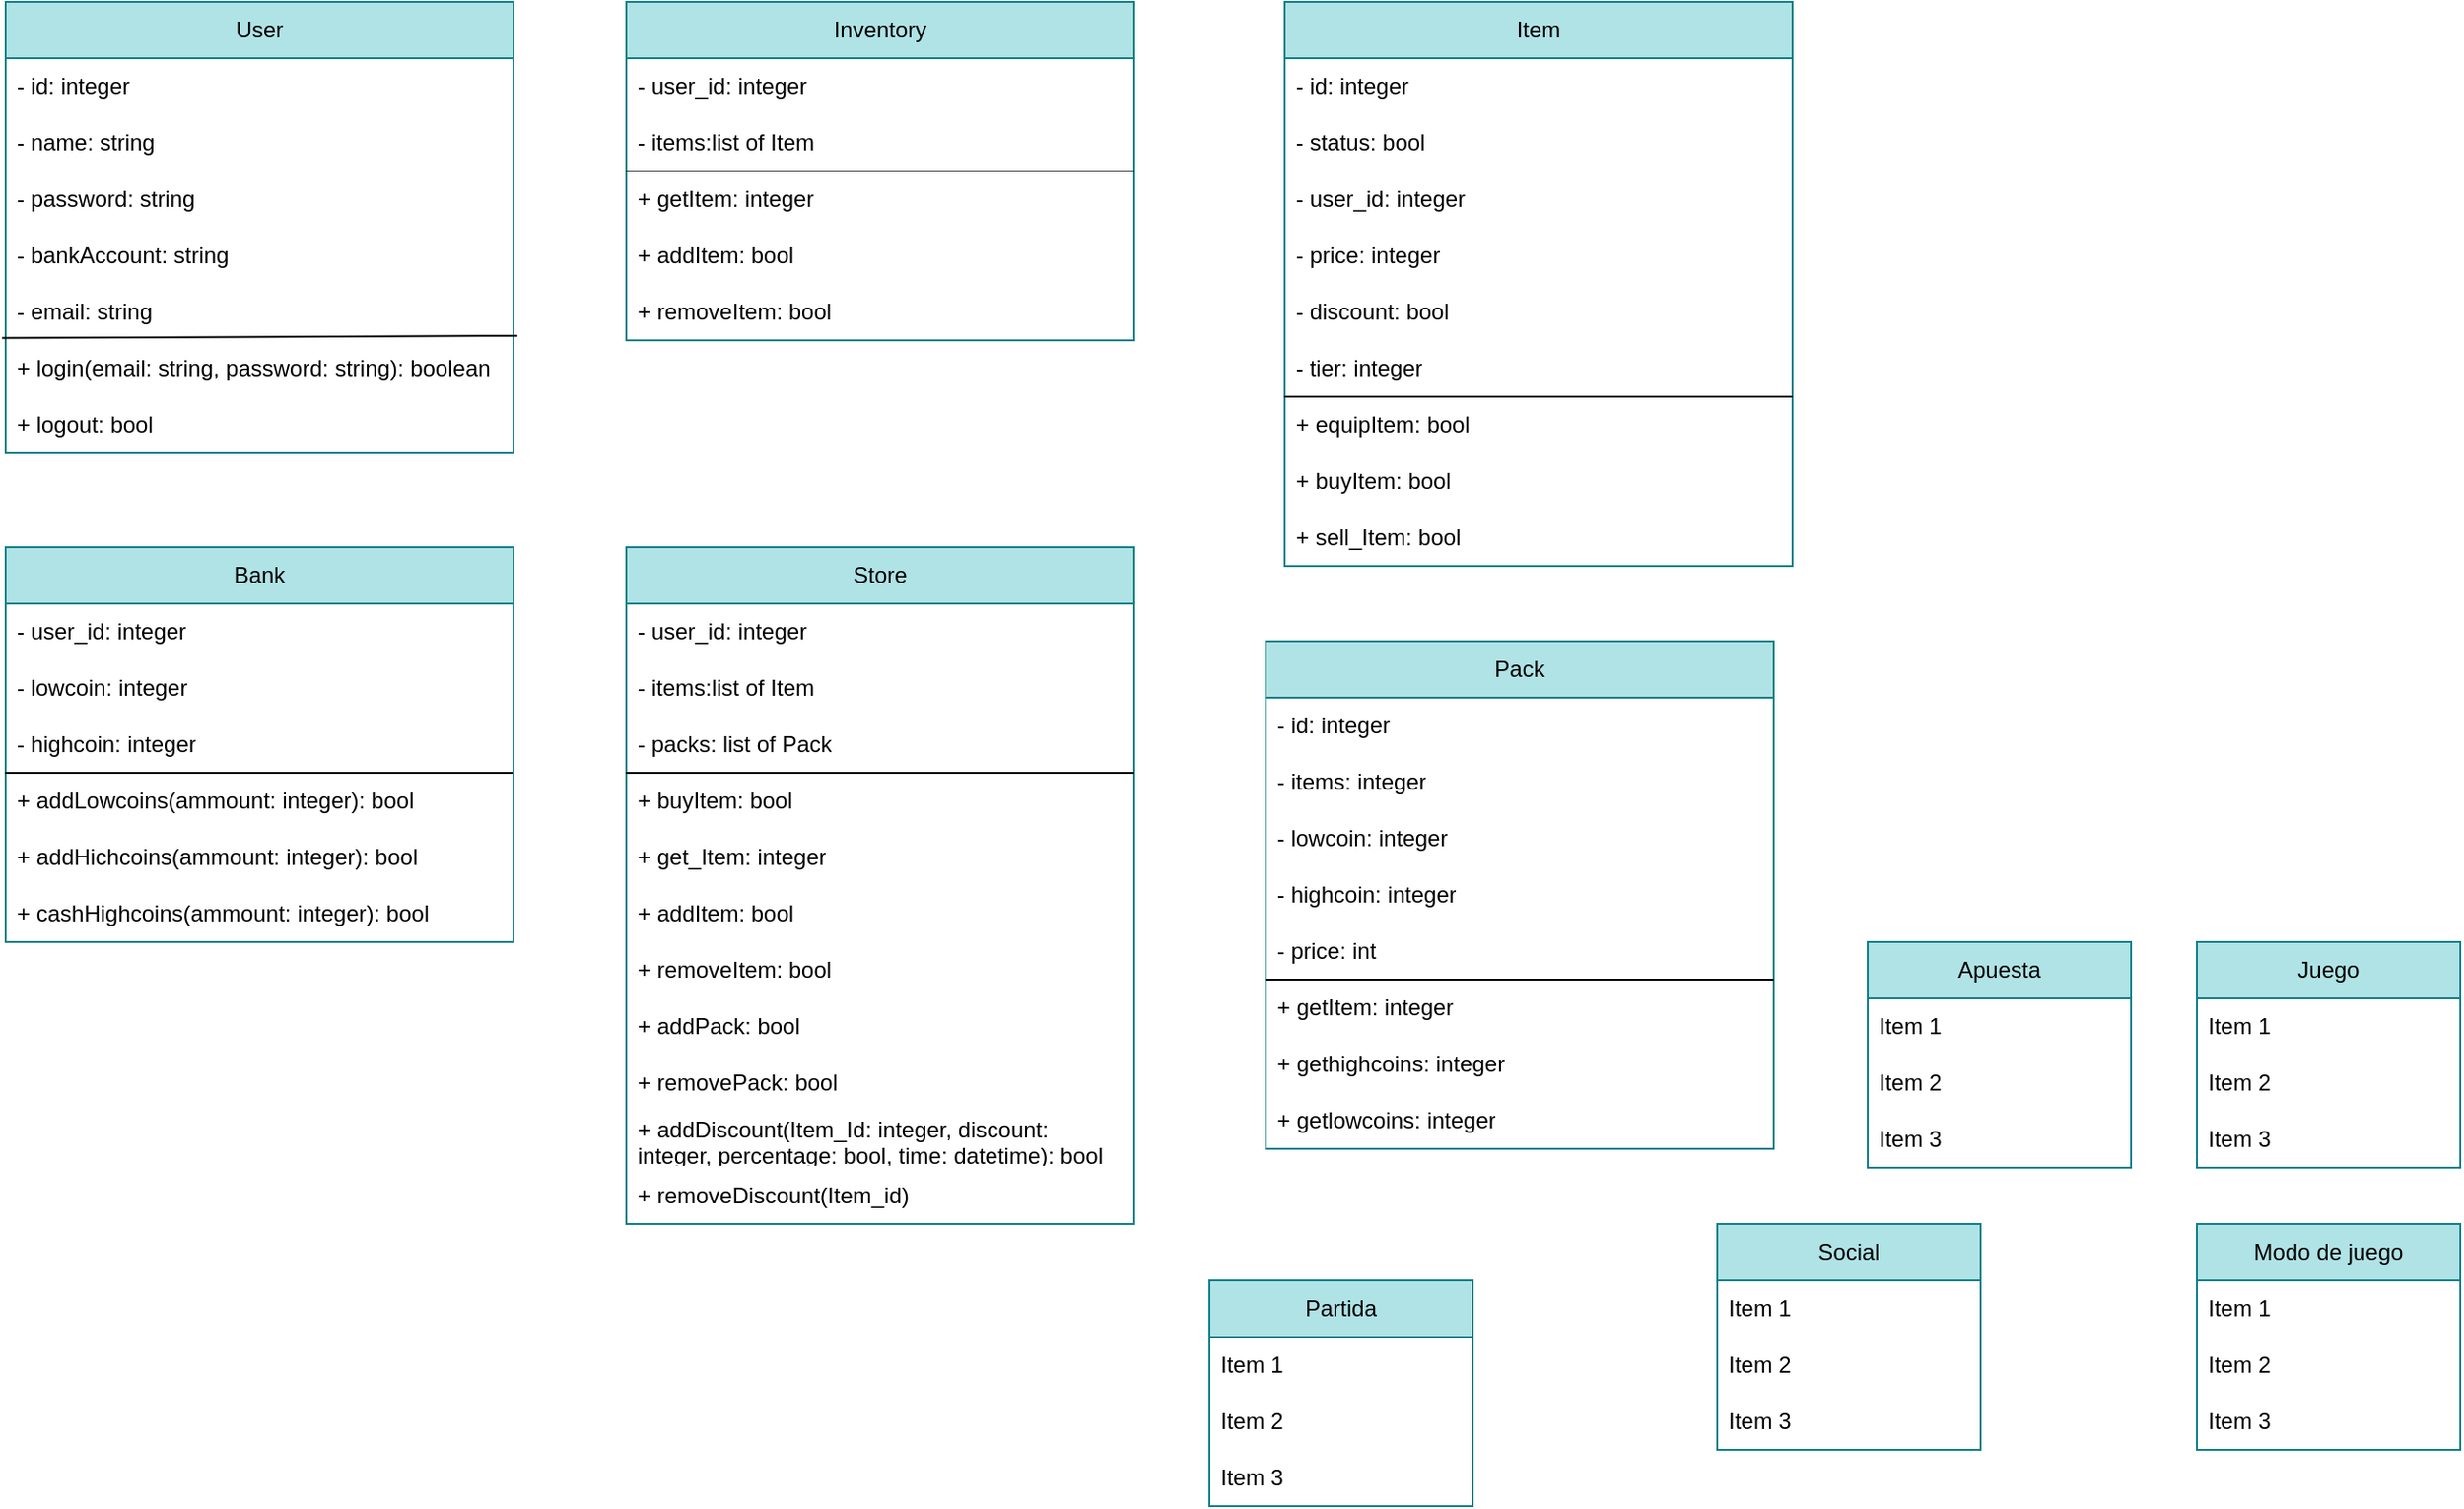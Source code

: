 <mxfile version="21.1.8" type="github">
  <diagram name="Page-1" id="86LGIHNQrir9bXh9BtMy">
    <mxGraphModel dx="1362" dy="713" grid="1" gridSize="10" guides="1" tooltips="1" connect="1" arrows="1" fold="1" page="1" pageScale="1" pageWidth="850" pageHeight="1100" math="0" shadow="0">
      <root>
        <mxCell id="0" />
        <mxCell id="1" parent="0" />
        <mxCell id="L0IoAVmVPzkokYVJZ-Xs-1" value="User" style="swimlane;fontStyle=0;childLayout=stackLayout;horizontal=1;startSize=30;horizontalStack=0;resizeParent=1;resizeParentMax=0;resizeLast=0;collapsible=1;marginBottom=0;whiteSpace=wrap;html=1;fillColor=#b0e3e6;strokeColor=#0e8088;" parent="1" vertex="1">
          <mxGeometry x="40" y="140" width="270" height="240" as="geometry" />
        </mxCell>
        <mxCell id="CtRNFP9WD__vj1TVYb57-6" value="- id: integer" style="text;strokeColor=none;fillColor=none;align=left;verticalAlign=middle;spacingLeft=4;spacingRight=4;overflow=hidden;points=[[0,0.5],[1,0.5]];portConstraint=eastwest;rotatable=0;whiteSpace=wrap;html=1;" parent="L0IoAVmVPzkokYVJZ-Xs-1" vertex="1">
          <mxGeometry y="30" width="270" height="30" as="geometry" />
        </mxCell>
        <mxCell id="L0IoAVmVPzkokYVJZ-Xs-2" value="- name: string" style="text;strokeColor=none;fillColor=none;align=left;verticalAlign=middle;spacingLeft=4;spacingRight=4;overflow=hidden;points=[[0,0.5],[1,0.5]];portConstraint=eastwest;rotatable=0;whiteSpace=wrap;html=1;" parent="L0IoAVmVPzkokYVJZ-Xs-1" vertex="1">
          <mxGeometry y="60" width="270" height="30" as="geometry" />
        </mxCell>
        <mxCell id="L0IoAVmVPzkokYVJZ-Xs-3" value="- password: string" style="text;strokeColor=none;fillColor=none;align=left;verticalAlign=middle;spacingLeft=4;spacingRight=4;overflow=hidden;points=[[0,0.5],[1,0.5]];portConstraint=eastwest;rotatable=0;whiteSpace=wrap;html=1;" parent="L0IoAVmVPzkokYVJZ-Xs-1" vertex="1">
          <mxGeometry y="90" width="270" height="30" as="geometry" />
        </mxCell>
        <mxCell id="L0IoAVmVPzkokYVJZ-Xs-4" value="- bankAccount: string" style="text;strokeColor=none;fillColor=none;align=left;verticalAlign=middle;spacingLeft=4;spacingRight=4;overflow=hidden;points=[[0,0.5],[1,0.5]];portConstraint=eastwest;rotatable=0;whiteSpace=wrap;html=1;" parent="L0IoAVmVPzkokYVJZ-Xs-1" vertex="1">
          <mxGeometry y="120" width="270" height="30" as="geometry" />
        </mxCell>
        <mxCell id="CtRNFP9WD__vj1TVYb57-1" value="- email: string" style="text;strokeColor=none;fillColor=none;align=left;verticalAlign=middle;spacingLeft=4;spacingRight=4;overflow=hidden;points=[[0,0.5],[1,0.5]];portConstraint=eastwest;rotatable=0;whiteSpace=wrap;html=1;" parent="L0IoAVmVPzkokYVJZ-Xs-1" vertex="1">
          <mxGeometry y="150" width="270" height="30" as="geometry" />
        </mxCell>
        <mxCell id="CtRNFP9WD__vj1TVYb57-2" value="&lt;div&gt;+ login(email: string, password: string): boolean&lt;/div&gt;" style="text;strokeColor=none;fillColor=none;align=left;verticalAlign=middle;spacingLeft=4;spacingRight=4;overflow=hidden;points=[[0,0.5],[1,0.5]];portConstraint=eastwest;rotatable=0;whiteSpace=wrap;html=1;strokeWidth=1;perimeterSpacing=1;" parent="L0IoAVmVPzkokYVJZ-Xs-1" vertex="1">
          <mxGeometry y="180" width="270" height="30" as="geometry" />
        </mxCell>
        <mxCell id="CtRNFP9WD__vj1TVYb57-3" value="+ logout: bool" style="text;strokeColor=none;fillColor=none;align=left;verticalAlign=middle;spacingLeft=4;spacingRight=4;overflow=hidden;points=[[0,0.5],[1,0.5]];portConstraint=eastwest;rotatable=0;whiteSpace=wrap;html=1;" parent="L0IoAVmVPzkokYVJZ-Xs-1" vertex="1">
          <mxGeometry y="210" width="270" height="30" as="geometry" />
        </mxCell>
        <mxCell id="CtRNFP9WD__vj1TVYb57-5" value="" style="endArrow=none;html=1;rounded=0;entryX=1.004;entryY=-0.044;entryDx=0;entryDy=0;entryPerimeter=0;exitX=-0.007;exitY=0.959;exitDx=0;exitDy=0;exitPerimeter=0;" parent="L0IoAVmVPzkokYVJZ-Xs-1" source="CtRNFP9WD__vj1TVYb57-1" target="CtRNFP9WD__vj1TVYb57-2" edge="1">
          <mxGeometry width="50" height="50" relative="1" as="geometry">
            <mxPoint x="140" y="300" as="sourcePoint" />
            <mxPoint x="190" y="250" as="targetPoint" />
          </mxGeometry>
        </mxCell>
        <mxCell id="L0IoAVmVPzkokYVJZ-Xs-5" value="Inventory" style="swimlane;fontStyle=0;childLayout=stackLayout;horizontal=1;startSize=30;horizontalStack=0;resizeParent=1;resizeParentMax=0;resizeLast=0;collapsible=1;marginBottom=0;whiteSpace=wrap;html=1;fillColor=#b0e3e6;strokeColor=#0e8088;" parent="1" vertex="1">
          <mxGeometry x="370" y="140" width="270" height="180" as="geometry" />
        </mxCell>
        <mxCell id="L0IoAVmVPzkokYVJZ-Xs-6" value="- user_id: integer" style="text;strokeColor=none;fillColor=none;align=left;verticalAlign=middle;spacingLeft=4;spacingRight=4;overflow=hidden;points=[[0,0.5],[1,0.5]];portConstraint=eastwest;rotatable=0;whiteSpace=wrap;html=1;" parent="L0IoAVmVPzkokYVJZ-Xs-5" vertex="1">
          <mxGeometry y="30" width="270" height="30" as="geometry" />
        </mxCell>
        <mxCell id="L0IoAVmVPzkokYVJZ-Xs-7" value="- items:list of Item" style="text;strokeColor=none;fillColor=none;align=left;verticalAlign=middle;spacingLeft=4;spacingRight=4;overflow=hidden;points=[[0,0.5],[1,0.5]];portConstraint=eastwest;rotatable=0;whiteSpace=wrap;html=1;" parent="L0IoAVmVPzkokYVJZ-Xs-5" vertex="1">
          <mxGeometry y="60" width="270" height="30" as="geometry" />
        </mxCell>
        <mxCell id="L0IoAVmVPzkokYVJZ-Xs-8" value="&lt;div&gt;+ getItem: integer&lt;/div&gt;" style="text;strokeColor=none;fillColor=none;align=left;verticalAlign=middle;spacingLeft=4;spacingRight=4;overflow=hidden;points=[[0,0.5],[1,0.5]];portConstraint=eastwest;rotatable=0;whiteSpace=wrap;html=1;" parent="L0IoAVmVPzkokYVJZ-Xs-5" vertex="1">
          <mxGeometry y="90" width="270" height="30" as="geometry" />
        </mxCell>
        <mxCell id="CtRNFP9WD__vj1TVYb57-7" value="" style="endArrow=none;html=1;rounded=0;entryX=1;entryY=0;entryDx=0;entryDy=0;entryPerimeter=0;exitX=-0.001;exitY=-0.002;exitDx=0;exitDy=0;exitPerimeter=0;" parent="L0IoAVmVPzkokYVJZ-Xs-5" source="L0IoAVmVPzkokYVJZ-Xs-8" target="L0IoAVmVPzkokYVJZ-Xs-8" edge="1">
          <mxGeometry width="50" height="50" relative="1" as="geometry">
            <mxPoint x="-80" y="200" as="sourcePoint" />
            <mxPoint x="-30" y="150" as="targetPoint" />
          </mxGeometry>
        </mxCell>
        <mxCell id="CtRNFP9WD__vj1TVYb57-8" value="+ addItem: bool" style="text;strokeColor=none;fillColor=none;align=left;verticalAlign=middle;spacingLeft=4;spacingRight=4;overflow=hidden;points=[[0,0.5],[1,0.5]];portConstraint=eastwest;rotatable=0;whiteSpace=wrap;html=1;" parent="L0IoAVmVPzkokYVJZ-Xs-5" vertex="1">
          <mxGeometry y="120" width="270" height="30" as="geometry" />
        </mxCell>
        <mxCell id="CtRNFP9WD__vj1TVYb57-9" value="+ removeItem: bool" style="text;strokeColor=none;fillColor=none;align=left;verticalAlign=middle;spacingLeft=4;spacingRight=4;overflow=hidden;points=[[0,0.5],[1,0.5]];portConstraint=eastwest;rotatable=0;whiteSpace=wrap;html=1;" parent="L0IoAVmVPzkokYVJZ-Xs-5" vertex="1">
          <mxGeometry y="150" width="270" height="30" as="geometry" />
        </mxCell>
        <mxCell id="L0IoAVmVPzkokYVJZ-Xs-13" value="Partida" style="swimlane;fontStyle=0;childLayout=stackLayout;horizontal=1;startSize=30;horizontalStack=0;resizeParent=1;resizeParentMax=0;resizeLast=0;collapsible=1;marginBottom=0;whiteSpace=wrap;html=1;fillColor=#b0e3e6;strokeColor=#0e8088;" parent="1" vertex="1">
          <mxGeometry x="680" y="820" width="140" height="120" as="geometry" />
        </mxCell>
        <mxCell id="L0IoAVmVPzkokYVJZ-Xs-14" value="Item 1" style="text;strokeColor=none;fillColor=none;align=left;verticalAlign=middle;spacingLeft=4;spacingRight=4;overflow=hidden;points=[[0,0.5],[1,0.5]];portConstraint=eastwest;rotatable=0;whiteSpace=wrap;html=1;" parent="L0IoAVmVPzkokYVJZ-Xs-13" vertex="1">
          <mxGeometry y="30" width="140" height="30" as="geometry" />
        </mxCell>
        <mxCell id="L0IoAVmVPzkokYVJZ-Xs-15" value="Item 2" style="text;strokeColor=none;fillColor=none;align=left;verticalAlign=middle;spacingLeft=4;spacingRight=4;overflow=hidden;points=[[0,0.5],[1,0.5]];portConstraint=eastwest;rotatable=0;whiteSpace=wrap;html=1;" parent="L0IoAVmVPzkokYVJZ-Xs-13" vertex="1">
          <mxGeometry y="60" width="140" height="30" as="geometry" />
        </mxCell>
        <mxCell id="L0IoAVmVPzkokYVJZ-Xs-16" value="Item 3" style="text;strokeColor=none;fillColor=none;align=left;verticalAlign=middle;spacingLeft=4;spacingRight=4;overflow=hidden;points=[[0,0.5],[1,0.5]];portConstraint=eastwest;rotatable=0;whiteSpace=wrap;html=1;" parent="L0IoAVmVPzkokYVJZ-Xs-13" vertex="1">
          <mxGeometry y="90" width="140" height="30" as="geometry" />
        </mxCell>
        <mxCell id="L0IoAVmVPzkokYVJZ-Xs-17" value="Apuesta" style="swimlane;fontStyle=0;childLayout=stackLayout;horizontal=1;startSize=30;horizontalStack=0;resizeParent=1;resizeParentMax=0;resizeLast=0;collapsible=1;marginBottom=0;whiteSpace=wrap;html=1;fillColor=#b0e3e6;strokeColor=#0e8088;" parent="1" vertex="1">
          <mxGeometry x="1030" y="640" width="140" height="120" as="geometry" />
        </mxCell>
        <mxCell id="L0IoAVmVPzkokYVJZ-Xs-18" value="Item 1" style="text;strokeColor=none;fillColor=none;align=left;verticalAlign=middle;spacingLeft=4;spacingRight=4;overflow=hidden;points=[[0,0.5],[1,0.5]];portConstraint=eastwest;rotatable=0;whiteSpace=wrap;html=1;" parent="L0IoAVmVPzkokYVJZ-Xs-17" vertex="1">
          <mxGeometry y="30" width="140" height="30" as="geometry" />
        </mxCell>
        <mxCell id="L0IoAVmVPzkokYVJZ-Xs-19" value="Item 2" style="text;strokeColor=none;fillColor=none;align=left;verticalAlign=middle;spacingLeft=4;spacingRight=4;overflow=hidden;points=[[0,0.5],[1,0.5]];portConstraint=eastwest;rotatable=0;whiteSpace=wrap;html=1;" parent="L0IoAVmVPzkokYVJZ-Xs-17" vertex="1">
          <mxGeometry y="60" width="140" height="30" as="geometry" />
        </mxCell>
        <mxCell id="L0IoAVmVPzkokYVJZ-Xs-20" value="Item 3" style="text;strokeColor=none;fillColor=none;align=left;verticalAlign=middle;spacingLeft=4;spacingRight=4;overflow=hidden;points=[[0,0.5],[1,0.5]];portConstraint=eastwest;rotatable=0;whiteSpace=wrap;html=1;" parent="L0IoAVmVPzkokYVJZ-Xs-17" vertex="1">
          <mxGeometry y="90" width="140" height="30" as="geometry" />
        </mxCell>
        <mxCell id="L0IoAVmVPzkokYVJZ-Xs-21" value="Social" style="swimlane;fontStyle=0;childLayout=stackLayout;horizontal=1;startSize=30;horizontalStack=0;resizeParent=1;resizeParentMax=0;resizeLast=0;collapsible=1;marginBottom=0;whiteSpace=wrap;html=1;fillColor=#b0e3e6;strokeColor=#0e8088;" parent="1" vertex="1">
          <mxGeometry x="950" y="790" width="140" height="120" as="geometry" />
        </mxCell>
        <mxCell id="L0IoAVmVPzkokYVJZ-Xs-22" value="Item 1" style="text;strokeColor=none;fillColor=none;align=left;verticalAlign=middle;spacingLeft=4;spacingRight=4;overflow=hidden;points=[[0,0.5],[1,0.5]];portConstraint=eastwest;rotatable=0;whiteSpace=wrap;html=1;" parent="L0IoAVmVPzkokYVJZ-Xs-21" vertex="1">
          <mxGeometry y="30" width="140" height="30" as="geometry" />
        </mxCell>
        <mxCell id="L0IoAVmVPzkokYVJZ-Xs-23" value="Item 2" style="text;strokeColor=none;fillColor=none;align=left;verticalAlign=middle;spacingLeft=4;spacingRight=4;overflow=hidden;points=[[0,0.5],[1,0.5]];portConstraint=eastwest;rotatable=0;whiteSpace=wrap;html=1;" parent="L0IoAVmVPzkokYVJZ-Xs-21" vertex="1">
          <mxGeometry y="60" width="140" height="30" as="geometry" />
        </mxCell>
        <mxCell id="L0IoAVmVPzkokYVJZ-Xs-24" value="Item 3" style="text;strokeColor=none;fillColor=none;align=left;verticalAlign=middle;spacingLeft=4;spacingRight=4;overflow=hidden;points=[[0,0.5],[1,0.5]];portConstraint=eastwest;rotatable=0;whiteSpace=wrap;html=1;" parent="L0IoAVmVPzkokYVJZ-Xs-21" vertex="1">
          <mxGeometry y="90" width="140" height="30" as="geometry" />
        </mxCell>
        <mxCell id="CtRNFP9WD__vj1TVYb57-11" value="Item" style="swimlane;fontStyle=0;childLayout=stackLayout;horizontal=1;startSize=30;horizontalStack=0;resizeParent=1;resizeParentMax=0;resizeLast=0;collapsible=1;marginBottom=0;whiteSpace=wrap;html=1;fillColor=#b0e3e6;strokeColor=#0e8088;" parent="1" vertex="1">
          <mxGeometry x="720" y="140" width="270" height="300" as="geometry" />
        </mxCell>
        <mxCell id="CtRNFP9WD__vj1TVYb57-18" value="- id: integer" style="text;strokeColor=none;fillColor=none;align=left;verticalAlign=middle;spacingLeft=4;spacingRight=4;overflow=hidden;points=[[0,0.5],[1,0.5]];portConstraint=eastwest;rotatable=0;whiteSpace=wrap;html=1;" parent="CtRNFP9WD__vj1TVYb57-11" vertex="1">
          <mxGeometry y="30" width="270" height="30" as="geometry" />
        </mxCell>
        <mxCell id="CtRNFP9WD__vj1TVYb57-45" value="- status: bool" style="text;strokeColor=none;fillColor=none;align=left;verticalAlign=middle;spacingLeft=4;spacingRight=4;overflow=hidden;points=[[0,0.5],[1,0.5]];portConstraint=eastwest;rotatable=0;whiteSpace=wrap;html=1;" parent="CtRNFP9WD__vj1TVYb57-11" vertex="1">
          <mxGeometry y="60" width="270" height="30" as="geometry" />
        </mxCell>
        <mxCell id="CtRNFP9WD__vj1TVYb57-12" value="- user_id: integer" style="text;strokeColor=none;fillColor=none;align=left;verticalAlign=middle;spacingLeft=4;spacingRight=4;overflow=hidden;points=[[0,0.5],[1,0.5]];portConstraint=eastwest;rotatable=0;whiteSpace=wrap;html=1;" parent="CtRNFP9WD__vj1TVYb57-11" vertex="1">
          <mxGeometry y="90" width="270" height="30" as="geometry" />
        </mxCell>
        <mxCell id="CtRNFP9WD__vj1TVYb57-19" value="- price: integer" style="text;strokeColor=none;fillColor=none;align=left;verticalAlign=middle;spacingLeft=4;spacingRight=4;overflow=hidden;points=[[0,0.5],[1,0.5]];portConstraint=eastwest;rotatable=0;whiteSpace=wrap;html=1;" parent="CtRNFP9WD__vj1TVYb57-11" vertex="1">
          <mxGeometry y="120" width="270" height="30" as="geometry" />
        </mxCell>
        <mxCell id="CtRNFP9WD__vj1TVYb57-50" value="- discount: bool" style="text;strokeColor=none;fillColor=none;align=left;verticalAlign=middle;spacingLeft=4;spacingRight=4;overflow=hidden;points=[[0,0.5],[1,0.5]];portConstraint=eastwest;rotatable=0;whiteSpace=wrap;html=1;" parent="CtRNFP9WD__vj1TVYb57-11" vertex="1">
          <mxGeometry y="150" width="270" height="30" as="geometry" />
        </mxCell>
        <mxCell id="CtRNFP9WD__vj1TVYb57-20" value="- tier: integer" style="text;strokeColor=none;fillColor=none;align=left;verticalAlign=middle;spacingLeft=4;spacingRight=4;overflow=hidden;points=[[0,0.5],[1,0.5]];portConstraint=eastwest;rotatable=0;whiteSpace=wrap;html=1;" parent="CtRNFP9WD__vj1TVYb57-11" vertex="1">
          <mxGeometry y="180" width="270" height="30" as="geometry" />
        </mxCell>
        <mxCell id="CtRNFP9WD__vj1TVYb57-15" value="" style="endArrow=none;html=1;rounded=0;entryX=1;entryY=0;entryDx=0;entryDy=0;entryPerimeter=0;exitX=-0.001;exitY=-0.002;exitDx=0;exitDy=0;exitPerimeter=0;" parent="CtRNFP9WD__vj1TVYb57-11" source="CtRNFP9WD__vj1TVYb57-14" target="CtRNFP9WD__vj1TVYb57-14" edge="1">
          <mxGeometry width="50" height="50" relative="1" as="geometry">
            <mxPoint x="-80" y="200" as="sourcePoint" />
            <mxPoint x="-30" y="150" as="targetPoint" />
          </mxGeometry>
        </mxCell>
        <mxCell id="CtRNFP9WD__vj1TVYb57-14" value="+ equipItem: bool" style="text;strokeColor=none;fillColor=none;align=left;verticalAlign=middle;spacingLeft=4;spacingRight=4;overflow=hidden;points=[[0,0.5],[1,0.5]];portConstraint=eastwest;rotatable=0;whiteSpace=wrap;html=1;" parent="CtRNFP9WD__vj1TVYb57-11" vertex="1">
          <mxGeometry y="210" width="270" height="30" as="geometry" />
        </mxCell>
        <mxCell id="CtRNFP9WD__vj1TVYb57-16" value="+ buyItem: bool" style="text;strokeColor=none;fillColor=none;align=left;verticalAlign=middle;spacingLeft=4;spacingRight=4;overflow=hidden;points=[[0,0.5],[1,0.5]];portConstraint=eastwest;rotatable=0;whiteSpace=wrap;html=1;" parent="CtRNFP9WD__vj1TVYb57-11" vertex="1">
          <mxGeometry y="240" width="270" height="30" as="geometry" />
        </mxCell>
        <mxCell id="CtRNFP9WD__vj1TVYb57-17" value="+ sell_Item: bool" style="text;strokeColor=none;fillColor=none;align=left;verticalAlign=middle;spacingLeft=4;spacingRight=4;overflow=hidden;points=[[0,0.5],[1,0.5]];portConstraint=eastwest;rotatable=0;whiteSpace=wrap;html=1;" parent="CtRNFP9WD__vj1TVYb57-11" vertex="1">
          <mxGeometry y="270" width="270" height="30" as="geometry" />
        </mxCell>
        <mxCell id="CtRNFP9WD__vj1TVYb57-21" value="Bank" style="swimlane;fontStyle=0;childLayout=stackLayout;horizontal=1;startSize=30;horizontalStack=0;resizeParent=1;resizeParentMax=0;resizeLast=0;collapsible=1;marginBottom=0;whiteSpace=wrap;html=1;fillColor=#b0e3e6;strokeColor=#0e8088;" parent="1" vertex="1">
          <mxGeometry x="40" y="430" width="270" height="210" as="geometry" />
        </mxCell>
        <mxCell id="CtRNFP9WD__vj1TVYb57-22" value="- user_id: integer" style="text;strokeColor=none;fillColor=none;align=left;verticalAlign=middle;spacingLeft=4;spacingRight=4;overflow=hidden;points=[[0,0.5],[1,0.5]];portConstraint=eastwest;rotatable=0;whiteSpace=wrap;html=1;" parent="CtRNFP9WD__vj1TVYb57-21" vertex="1">
          <mxGeometry y="30" width="270" height="30" as="geometry" />
        </mxCell>
        <mxCell id="CtRNFP9WD__vj1TVYb57-23" value="&lt;div&gt;- lowcoin: integer&lt;/div&gt;" style="text;strokeColor=none;fillColor=none;align=left;verticalAlign=middle;spacingLeft=4;spacingRight=4;overflow=hidden;points=[[0,0.5],[1,0.5]];portConstraint=eastwest;rotatable=0;whiteSpace=wrap;html=1;" parent="CtRNFP9WD__vj1TVYb57-21" vertex="1">
          <mxGeometry y="60" width="270" height="30" as="geometry" />
        </mxCell>
        <mxCell id="CtRNFP9WD__vj1TVYb57-28" value="- highcoin: integer" style="text;strokeColor=none;fillColor=none;align=left;verticalAlign=middle;spacingLeft=4;spacingRight=4;overflow=hidden;points=[[0,0.5],[1,0.5]];portConstraint=eastwest;rotatable=0;whiteSpace=wrap;html=1;" parent="CtRNFP9WD__vj1TVYb57-21" vertex="1">
          <mxGeometry y="90" width="270" height="30" as="geometry" />
        </mxCell>
        <mxCell id="CtRNFP9WD__vj1TVYb57-24" value="&lt;div&gt;+ addLowcoins(ammount: integer): bool&amp;nbsp; &lt;br&gt;&lt;/div&gt;" style="text;strokeColor=none;fillColor=none;align=left;verticalAlign=middle;spacingLeft=4;spacingRight=4;overflow=hidden;points=[[0,0.5],[1,0.5]];portConstraint=eastwest;rotatable=0;whiteSpace=wrap;html=1;" parent="CtRNFP9WD__vj1TVYb57-21" vertex="1">
          <mxGeometry y="120" width="270" height="30" as="geometry" />
        </mxCell>
        <mxCell id="CtRNFP9WD__vj1TVYb57-25" value="" style="endArrow=none;html=1;rounded=0;entryX=1;entryY=0;entryDx=0;entryDy=0;entryPerimeter=0;exitX=-0.001;exitY=-0.002;exitDx=0;exitDy=0;exitPerimeter=0;" parent="CtRNFP9WD__vj1TVYb57-21" source="CtRNFP9WD__vj1TVYb57-24" target="CtRNFP9WD__vj1TVYb57-24" edge="1">
          <mxGeometry width="50" height="50" relative="1" as="geometry">
            <mxPoint x="-80" y="200" as="sourcePoint" />
            <mxPoint x="-30" y="150" as="targetPoint" />
          </mxGeometry>
        </mxCell>
        <mxCell id="CtRNFP9WD__vj1TVYb57-26" value="+ addHichcoins(ammount: integer): bool" style="text;strokeColor=none;fillColor=none;align=left;verticalAlign=middle;spacingLeft=4;spacingRight=4;overflow=hidden;points=[[0,0.5],[1,0.5]];portConstraint=eastwest;rotatable=0;whiteSpace=wrap;html=1;" parent="CtRNFP9WD__vj1TVYb57-21" vertex="1">
          <mxGeometry y="150" width="270" height="30" as="geometry" />
        </mxCell>
        <mxCell id="CtRNFP9WD__vj1TVYb57-27" value="+ cashHighcoins(ammount: integer): bool" style="text;strokeColor=none;fillColor=none;align=left;verticalAlign=middle;spacingLeft=4;spacingRight=4;overflow=hidden;points=[[0,0.5],[1,0.5]];portConstraint=eastwest;rotatable=0;whiteSpace=wrap;html=1;" parent="CtRNFP9WD__vj1TVYb57-21" vertex="1">
          <mxGeometry y="180" width="270" height="30" as="geometry" />
        </mxCell>
        <mxCell id="CtRNFP9WD__vj1TVYb57-37" value="Store" style="swimlane;fontStyle=0;childLayout=stackLayout;horizontal=1;startSize=30;horizontalStack=0;resizeParent=1;resizeParentMax=0;resizeLast=0;collapsible=1;marginBottom=0;whiteSpace=wrap;html=1;fillColor=#b0e3e6;strokeColor=#0e8088;" parent="1" vertex="1">
          <mxGeometry x="370" y="430" width="270" height="360" as="geometry" />
        </mxCell>
        <mxCell id="CtRNFP9WD__vj1TVYb57-38" value="- user_id: integer" style="text;strokeColor=none;fillColor=none;align=left;verticalAlign=middle;spacingLeft=4;spacingRight=4;overflow=hidden;points=[[0,0.5],[1,0.5]];portConstraint=eastwest;rotatable=0;whiteSpace=wrap;html=1;" parent="CtRNFP9WD__vj1TVYb57-37" vertex="1">
          <mxGeometry y="30" width="270" height="30" as="geometry" />
        </mxCell>
        <mxCell id="CtRNFP9WD__vj1TVYb57-39" value="&lt;div&gt;- items:list of Item&lt;/div&gt;" style="text;strokeColor=none;fillColor=none;align=left;verticalAlign=middle;spacingLeft=4;spacingRight=4;overflow=hidden;points=[[0,0.5],[1,0.5]];portConstraint=eastwest;rotatable=0;whiteSpace=wrap;html=1;" parent="CtRNFP9WD__vj1TVYb57-37" vertex="1">
          <mxGeometry y="60" width="270" height="30" as="geometry" />
        </mxCell>
        <mxCell id="CtRNFP9WD__vj1TVYb57-44" value="- packs: list of Pack" style="text;strokeColor=none;fillColor=none;align=left;verticalAlign=middle;spacingLeft=4;spacingRight=4;overflow=hidden;points=[[0,0.5],[1,0.5]];portConstraint=eastwest;rotatable=0;whiteSpace=wrap;html=1;" parent="CtRNFP9WD__vj1TVYb57-37" vertex="1">
          <mxGeometry y="90" width="270" height="30" as="geometry" />
        </mxCell>
        <mxCell id="CtRNFP9WD__vj1TVYb57-40" value="&lt;div&gt;+ buyItem: bool&lt;br&gt;&lt;/div&gt;" style="text;strokeColor=none;fillColor=none;align=left;verticalAlign=middle;spacingLeft=4;spacingRight=4;overflow=hidden;points=[[0,0.5],[1,0.5]];portConstraint=eastwest;rotatable=0;whiteSpace=wrap;html=1;" parent="CtRNFP9WD__vj1TVYb57-37" vertex="1">
          <mxGeometry y="120" width="270" height="30" as="geometry" />
        </mxCell>
        <mxCell id="CtRNFP9WD__vj1TVYb57-41" value="" style="endArrow=none;html=1;rounded=0;entryX=1;entryY=0;entryDx=0;entryDy=0;entryPerimeter=0;exitX=-0.001;exitY=-0.002;exitDx=0;exitDy=0;exitPerimeter=0;" parent="CtRNFP9WD__vj1TVYb57-37" source="CtRNFP9WD__vj1TVYb57-40" target="CtRNFP9WD__vj1TVYb57-40" edge="1">
          <mxGeometry width="50" height="50" relative="1" as="geometry">
            <mxPoint x="-80" y="200" as="sourcePoint" />
            <mxPoint x="-30" y="150" as="targetPoint" />
          </mxGeometry>
        </mxCell>
        <mxCell id="CtRNFP9WD__vj1TVYb57-53" value="+ get_Item: integer" style="text;strokeColor=none;fillColor=none;align=left;verticalAlign=middle;spacingLeft=4;spacingRight=4;overflow=hidden;points=[[0,0.5],[1,0.5]];portConstraint=eastwest;rotatable=0;whiteSpace=wrap;html=1;" parent="CtRNFP9WD__vj1TVYb57-37" vertex="1">
          <mxGeometry y="150" width="270" height="30" as="geometry" />
        </mxCell>
        <mxCell id="CtRNFP9WD__vj1TVYb57-42" value="+ addItem: bool" style="text;strokeColor=none;fillColor=none;align=left;verticalAlign=middle;spacingLeft=4;spacingRight=4;overflow=hidden;points=[[0,0.5],[1,0.5]];portConstraint=eastwest;rotatable=0;whiteSpace=wrap;html=1;" parent="CtRNFP9WD__vj1TVYb57-37" vertex="1">
          <mxGeometry y="180" width="270" height="30" as="geometry" />
        </mxCell>
        <mxCell id="CtRNFP9WD__vj1TVYb57-43" value="+ removeItem: bool" style="text;strokeColor=none;fillColor=none;align=left;verticalAlign=middle;spacingLeft=4;spacingRight=4;overflow=hidden;points=[[0,0.5],[1,0.5]];portConstraint=eastwest;rotatable=0;whiteSpace=wrap;html=1;" parent="CtRNFP9WD__vj1TVYb57-37" vertex="1">
          <mxGeometry y="210" width="270" height="30" as="geometry" />
        </mxCell>
        <mxCell id="CtRNFP9WD__vj1TVYb57-46" value="+ addPack: bool" style="text;strokeColor=none;fillColor=none;align=left;verticalAlign=middle;spacingLeft=4;spacingRight=4;overflow=hidden;points=[[0,0.5],[1,0.5]];portConstraint=eastwest;rotatable=0;whiteSpace=wrap;html=1;" parent="CtRNFP9WD__vj1TVYb57-37" vertex="1">
          <mxGeometry y="240" width="270" height="30" as="geometry" />
        </mxCell>
        <mxCell id="CtRNFP9WD__vj1TVYb57-47" value="+ removePack: bool" style="text;strokeColor=none;fillColor=none;align=left;verticalAlign=middle;spacingLeft=4;spacingRight=4;overflow=hidden;points=[[0,0.5],[1,0.5]];portConstraint=eastwest;rotatable=0;whiteSpace=wrap;html=1;" parent="CtRNFP9WD__vj1TVYb57-37" vertex="1">
          <mxGeometry y="270" width="270" height="30" as="geometry" />
        </mxCell>
        <mxCell id="CtRNFP9WD__vj1TVYb57-48" value="+ addDiscount(Item_Id: integer, discount: integer, percentage: bool, time: datetime): bool " style="text;strokeColor=none;fillColor=none;align=left;verticalAlign=middle;spacingLeft=4;spacingRight=4;overflow=hidden;points=[[0,0.5],[1,0.5]];portConstraint=eastwest;rotatable=0;whiteSpace=wrap;html=1;" parent="CtRNFP9WD__vj1TVYb57-37" vertex="1">
          <mxGeometry y="300" width="270" height="30" as="geometry" />
        </mxCell>
        <mxCell id="CtRNFP9WD__vj1TVYb57-49" value="+ removeDiscount(Item_id)" style="text;strokeColor=none;fillColor=none;align=left;verticalAlign=middle;spacingLeft=4;spacingRight=4;overflow=hidden;points=[[0,0.5],[1,0.5]];portConstraint=eastwest;rotatable=0;whiteSpace=wrap;html=1;" parent="CtRNFP9WD__vj1TVYb57-37" vertex="1">
          <mxGeometry y="330" width="270" height="30" as="geometry" />
        </mxCell>
        <mxCell id="CtRNFP9WD__vj1TVYb57-54" value="Pack" style="swimlane;fontStyle=0;childLayout=stackLayout;horizontal=1;startSize=30;horizontalStack=0;resizeParent=1;resizeParentMax=0;resizeLast=0;collapsible=1;marginBottom=0;whiteSpace=wrap;html=1;fillColor=#b0e3e6;strokeColor=#0e8088;" parent="1" vertex="1">
          <mxGeometry x="710" y="480" width="270" height="270" as="geometry" />
        </mxCell>
        <mxCell id="CtRNFP9WD__vj1TVYb57-55" value="- id: integer" style="text;strokeColor=none;fillColor=none;align=left;verticalAlign=middle;spacingLeft=4;spacingRight=4;overflow=hidden;points=[[0,0.5],[1,0.5]];portConstraint=eastwest;rotatable=0;whiteSpace=wrap;html=1;" parent="CtRNFP9WD__vj1TVYb57-54" vertex="1">
          <mxGeometry y="30" width="270" height="30" as="geometry" />
        </mxCell>
        <mxCell id="CtRNFP9WD__vj1TVYb57-56" value="- items: integer" style="text;strokeColor=none;fillColor=none;align=left;verticalAlign=middle;spacingLeft=4;spacingRight=4;overflow=hidden;points=[[0,0.5],[1,0.5]];portConstraint=eastwest;rotatable=0;whiteSpace=wrap;html=1;" parent="CtRNFP9WD__vj1TVYb57-54" vertex="1">
          <mxGeometry y="60" width="270" height="30" as="geometry" />
        </mxCell>
        <mxCell id="CtRNFP9WD__vj1TVYb57-61" value="- lowcoin: integer" style="text;strokeColor=none;fillColor=none;align=left;verticalAlign=middle;spacingLeft=4;spacingRight=4;overflow=hidden;points=[[0,0.5],[1,0.5]];portConstraint=eastwest;rotatable=0;whiteSpace=wrap;html=1;" parent="CtRNFP9WD__vj1TVYb57-54" vertex="1">
          <mxGeometry y="90" width="270" height="30" as="geometry" />
        </mxCell>
        <mxCell id="CtRNFP9WD__vj1TVYb57-62" value="- highcoin: integer" style="text;strokeColor=none;fillColor=none;align=left;verticalAlign=middle;spacingLeft=4;spacingRight=4;overflow=hidden;points=[[0,0.5],[1,0.5]];portConstraint=eastwest;rotatable=0;whiteSpace=wrap;html=1;" parent="CtRNFP9WD__vj1TVYb57-54" vertex="1">
          <mxGeometry y="120" width="270" height="30" as="geometry" />
        </mxCell>
        <mxCell id="CtRNFP9WD__vj1TVYb57-65" value="- price: int" style="text;strokeColor=none;fillColor=none;align=left;verticalAlign=middle;spacingLeft=4;spacingRight=4;overflow=hidden;points=[[0,0.5],[1,0.5]];portConstraint=eastwest;rotatable=0;whiteSpace=wrap;html=1;" parent="CtRNFP9WD__vj1TVYb57-54" vertex="1">
          <mxGeometry y="150" width="270" height="30" as="geometry" />
        </mxCell>
        <mxCell id="CtRNFP9WD__vj1TVYb57-57" value="&lt;div&gt;+ getItem: integer&lt;/div&gt;" style="text;strokeColor=none;fillColor=none;align=left;verticalAlign=middle;spacingLeft=4;spacingRight=4;overflow=hidden;points=[[0,0.5],[1,0.5]];portConstraint=eastwest;rotatable=0;whiteSpace=wrap;html=1;" parent="CtRNFP9WD__vj1TVYb57-54" vertex="1">
          <mxGeometry y="180" width="270" height="30" as="geometry" />
        </mxCell>
        <mxCell id="CtRNFP9WD__vj1TVYb57-58" value="" style="endArrow=none;html=1;rounded=0;entryX=1;entryY=0;entryDx=0;entryDy=0;entryPerimeter=0;exitX=-0.001;exitY=-0.002;exitDx=0;exitDy=0;exitPerimeter=0;" parent="CtRNFP9WD__vj1TVYb57-54" source="CtRNFP9WD__vj1TVYb57-57" target="CtRNFP9WD__vj1TVYb57-57" edge="1">
          <mxGeometry width="50" height="50" relative="1" as="geometry">
            <mxPoint x="-80" y="200" as="sourcePoint" />
            <mxPoint x="-30" y="150" as="targetPoint" />
          </mxGeometry>
        </mxCell>
        <mxCell id="CtRNFP9WD__vj1TVYb57-59" value="+ gethighcoins: integer" style="text;strokeColor=none;fillColor=none;align=left;verticalAlign=middle;spacingLeft=4;spacingRight=4;overflow=hidden;points=[[0,0.5],[1,0.5]];portConstraint=eastwest;rotatable=0;whiteSpace=wrap;html=1;" parent="CtRNFP9WD__vj1TVYb57-54" vertex="1">
          <mxGeometry y="210" width="270" height="30" as="geometry" />
        </mxCell>
        <mxCell id="CtRNFP9WD__vj1TVYb57-60" value="+ getlowcoins: integer" style="text;strokeColor=none;fillColor=none;align=left;verticalAlign=middle;spacingLeft=4;spacingRight=4;overflow=hidden;points=[[0,0.5],[1,0.5]];portConstraint=eastwest;rotatable=0;whiteSpace=wrap;html=1;" parent="CtRNFP9WD__vj1TVYb57-54" vertex="1">
          <mxGeometry y="240" width="270" height="30" as="geometry" />
        </mxCell>
        <mxCell id="YHHf2ZAPjTcn826AZjYp-1" value="Juego" style="swimlane;fontStyle=0;childLayout=stackLayout;horizontal=1;startSize=30;horizontalStack=0;resizeParent=1;resizeParentMax=0;resizeLast=0;collapsible=1;marginBottom=0;whiteSpace=wrap;html=1;fillColor=#b0e3e6;strokeColor=#0e8088;" vertex="1" parent="1">
          <mxGeometry x="1205" y="640" width="140" height="120" as="geometry" />
        </mxCell>
        <mxCell id="YHHf2ZAPjTcn826AZjYp-2" value="Item 1" style="text;strokeColor=none;fillColor=none;align=left;verticalAlign=middle;spacingLeft=4;spacingRight=4;overflow=hidden;points=[[0,0.5],[1,0.5]];portConstraint=eastwest;rotatable=0;whiteSpace=wrap;html=1;" vertex="1" parent="YHHf2ZAPjTcn826AZjYp-1">
          <mxGeometry y="30" width="140" height="30" as="geometry" />
        </mxCell>
        <mxCell id="YHHf2ZAPjTcn826AZjYp-3" value="Item 2" style="text;strokeColor=none;fillColor=none;align=left;verticalAlign=middle;spacingLeft=4;spacingRight=4;overflow=hidden;points=[[0,0.5],[1,0.5]];portConstraint=eastwest;rotatable=0;whiteSpace=wrap;html=1;" vertex="1" parent="YHHf2ZAPjTcn826AZjYp-1">
          <mxGeometry y="60" width="140" height="30" as="geometry" />
        </mxCell>
        <mxCell id="YHHf2ZAPjTcn826AZjYp-4" value="Item 3" style="text;strokeColor=none;fillColor=none;align=left;verticalAlign=middle;spacingLeft=4;spacingRight=4;overflow=hidden;points=[[0,0.5],[1,0.5]];portConstraint=eastwest;rotatable=0;whiteSpace=wrap;html=1;" vertex="1" parent="YHHf2ZAPjTcn826AZjYp-1">
          <mxGeometry y="90" width="140" height="30" as="geometry" />
        </mxCell>
        <mxCell id="YHHf2ZAPjTcn826AZjYp-5" value="Modo de juego" style="swimlane;fontStyle=0;childLayout=stackLayout;horizontal=1;startSize=30;horizontalStack=0;resizeParent=1;resizeParentMax=0;resizeLast=0;collapsible=1;marginBottom=0;whiteSpace=wrap;html=1;fillColor=#b0e3e6;strokeColor=#0e8088;" vertex="1" parent="1">
          <mxGeometry x="1205" y="790" width="140" height="120" as="geometry" />
        </mxCell>
        <mxCell id="YHHf2ZAPjTcn826AZjYp-6" value="Item 1" style="text;strokeColor=none;fillColor=none;align=left;verticalAlign=middle;spacingLeft=4;spacingRight=4;overflow=hidden;points=[[0,0.5],[1,0.5]];portConstraint=eastwest;rotatable=0;whiteSpace=wrap;html=1;" vertex="1" parent="YHHf2ZAPjTcn826AZjYp-5">
          <mxGeometry y="30" width="140" height="30" as="geometry" />
        </mxCell>
        <mxCell id="YHHf2ZAPjTcn826AZjYp-7" value="Item 2" style="text;strokeColor=none;fillColor=none;align=left;verticalAlign=middle;spacingLeft=4;spacingRight=4;overflow=hidden;points=[[0,0.5],[1,0.5]];portConstraint=eastwest;rotatable=0;whiteSpace=wrap;html=1;" vertex="1" parent="YHHf2ZAPjTcn826AZjYp-5">
          <mxGeometry y="60" width="140" height="30" as="geometry" />
        </mxCell>
        <mxCell id="YHHf2ZAPjTcn826AZjYp-8" value="Item 3" style="text;strokeColor=none;fillColor=none;align=left;verticalAlign=middle;spacingLeft=4;spacingRight=4;overflow=hidden;points=[[0,0.5],[1,0.5]];portConstraint=eastwest;rotatable=0;whiteSpace=wrap;html=1;" vertex="1" parent="YHHf2ZAPjTcn826AZjYp-5">
          <mxGeometry y="90" width="140" height="30" as="geometry" />
        </mxCell>
      </root>
    </mxGraphModel>
  </diagram>
</mxfile>
